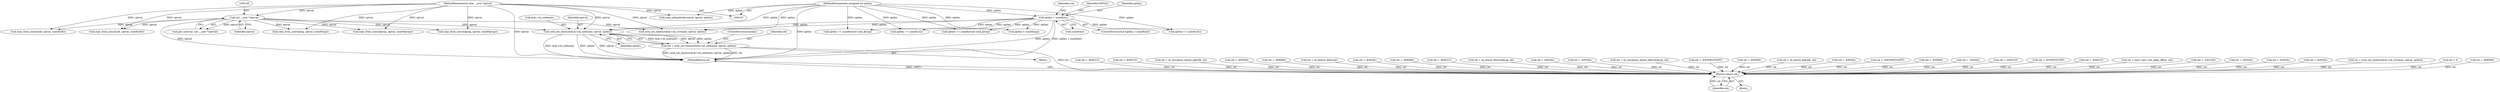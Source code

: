 digraph "0_linux_b98b0bc8c431e3ceb4b26b0dfc8db509518fb290@pointer" {
"1000582" [label="(Call,sock_set_timeout(&sk->sk_sndtimeo, optval, optlen))"];
"1000147" [label="(Call,(int __user *)optval)"];
"1000111" [label="(MethodParameterIn,char __user *optval)"];
"1000137" [label="(Call,optlen < sizeof(int))"];
"1000112" [label="(MethodParameterIn,unsigned int optlen)"];
"1000580" [label="(Call,ret = sock_set_timeout(&sk->sk_sndtimeo, optval, optlen))"];
"1000888" [label="(Return,return ret;)"];
"1000668" [label="(Call,copy_from_user(&fprog, optval, sizeof(fprog)))"];
"1000602" [label="(Call,ret = -EFAULT)"];
"1000694" [label="(Call,ret = -EFAULT)"];
"1000706" [label="(Call,ret = sk_reuseport_attach_bpf(ufd, sk))"];
"1000138" [label="(Identifier,optlen)"];
"1000607" [label="(Call,copy_from_user(&fprog, optval, sizeof(fprog)))"];
"1000699" [label="(Call,copy_from_user(&ufd, optval, sizeof(ufd)))"];
"1000583" [label="(Call,&sk->sk_sndtimeo)"];
"1000826" [label="(Call,ret = -EPERM)"];
"1000588" [label="(Identifier,optlen)"];
"1000688" [label="(Call,optlen == sizeof(u32))"];
"1000889" [label="(Identifier,ret)"];
"1000163" [label="(Block,)"];
"1000136" [label="(ControlStructure,if (optlen < sizeof(int)))"];
"1000251" [label="(Call,ret = -EPERM)"];
"1000713" [label="(Call,ret = sk_detach_filter(sk))"];
"1000622" [label="(Call,ret = -EINVAL)"];
"1000726" [label="(Call,ret = -EPERM)"];
"1000374" [label="(Call,ret = -EFAULT)"];
"1000614" [label="(Call,ret = sk_attach_filter(&fprog, sk))"];
"1000627" [label="(Call,optlen == sizeof(u32))"];
"1000591" [label="(Call,ret = -EINVAL)"];
"1000888" [label="(Return,return ret;)"];
"1000478" [label="(Call,ret = -EINVAL)"];
"1000113" [label="(Block,)"];
"1000675" [label="(Call,ret = sk_reuseport_attach_filter(&fprog, sk))"];
"1000881" [label="(Call,ret = -ENOPROTOOPT)"];
"1000571" [label="(Call,sock_set_timeout(&sk->sk_rcvtimeo, optval, optlen))"];
"1000596" [label="(Call,optlen == sizeof(struct sock_fprog))"];
"1000147" [label="(Call,(int __user *)optval)"];
"1000111" [label="(MethodParameterIn,char __user *optval)"];
"1000349" [label="(Call,ret = -EPERM)"];
"1000356" [label="(Call,optlen < sizeof(ling))"];
"1000657" [label="(Call,optlen == sizeof(struct sock_fprog))"];
"1000645" [label="(Call,ret = sk_attach_bpf(ufd, sk))"];
"1000112" [label="(MethodParameterIn,unsigned int optlen)"];
"1000638" [label="(Call,copy_from_user(&ufd, optval, sizeof(ufd)))"];
"1000652" [label="(Call,ret = -EINVAL)"];
"1000202" [label="(Call,ret = -ENOPROTOOPT)"];
"1000580" [label="(Call,ret = sock_set_timeout(&sk->sk_sndtimeo, optval, optlen))"];
"1000287" [label="(Call,ret = -EPERM)"];
"1000683" [label="(Call,ret = -EINVAL)"];
"1000145" [label="(Call,get_user(val, (int __user *)optval))"];
"1000149" [label="(Identifier,optval)"];
"1000663" [label="(Call,ret = -EFAULT)"];
"1000367" [label="(Call,copy_from_user(&ling, optval, sizeof(ling)))"];
"1000589" [label="(ControlStructure,break;)"];
"1000798" [label="(Call,ret = -EOPNOTSUPP)"];
"1000582" [label="(Call,sock_set_timeout(&sk->sk_sndtimeo, optval, optlen))"];
"1000633" [label="(Call,ret = -EFAULT)"];
"1000132" [label="(Call,sock_setbindtodevice(sk, optval, optlen))"];
"1000139" [label="(Call,sizeof(int))"];
"1000137" [label="(Call,optlen < sizeof(int))"];
"1000792" [label="(Call,ret = sock->ops->set_peek_off(sk, val))"];
"1000587" [label="(Identifier,optval)"];
"1000146" [label="(Identifier,val)"];
"1000171" [label="(Call,ret = -EACCES)"];
"1000890" [label="(MethodReturn,int)"];
"1000143" [label="(Identifier,EINVAL)"];
"1000519" [label="(Call,ret = -EINVAL)"];
"1000361" [label="(Call,ret = -EINVAL)"];
"1000836" [label="(Call,ret = -EINVAL)"];
"1000569" [label="(Call,ret = sock_set_timeout(&sk->sk_rcvtimeo, optval, optlen))"];
"1000124" [label="(Call,ret = 0)"];
"1000762" [label="(Call,ret = -EPERM)"];
"1000581" [label="(Identifier,ret)"];
"1000582" -> "1000580"  [label="AST: "];
"1000582" -> "1000588"  [label="CFG: "];
"1000583" -> "1000582"  [label="AST: "];
"1000587" -> "1000582"  [label="AST: "];
"1000588" -> "1000582"  [label="AST: "];
"1000580" -> "1000582"  [label="CFG: "];
"1000582" -> "1000890"  [label="DDG: &sk->sk_sndtimeo"];
"1000582" -> "1000890"  [label="DDG: optlen"];
"1000582" -> "1000890"  [label="DDG: optval"];
"1000582" -> "1000580"  [label="DDG: &sk->sk_sndtimeo"];
"1000582" -> "1000580"  [label="DDG: optval"];
"1000582" -> "1000580"  [label="DDG: optlen"];
"1000147" -> "1000582"  [label="DDG: optval"];
"1000111" -> "1000582"  [label="DDG: optval"];
"1000137" -> "1000582"  [label="DDG: optlen"];
"1000112" -> "1000582"  [label="DDG: optlen"];
"1000147" -> "1000145"  [label="AST: "];
"1000147" -> "1000149"  [label="CFG: "];
"1000148" -> "1000147"  [label="AST: "];
"1000149" -> "1000147"  [label="AST: "];
"1000145" -> "1000147"  [label="CFG: "];
"1000147" -> "1000890"  [label="DDG: optval"];
"1000147" -> "1000145"  [label="DDG: optval"];
"1000111" -> "1000147"  [label="DDG: optval"];
"1000147" -> "1000367"  [label="DDG: optval"];
"1000147" -> "1000571"  [label="DDG: optval"];
"1000147" -> "1000607"  [label="DDG: optval"];
"1000147" -> "1000638"  [label="DDG: optval"];
"1000147" -> "1000668"  [label="DDG: optval"];
"1000147" -> "1000699"  [label="DDG: optval"];
"1000111" -> "1000107"  [label="AST: "];
"1000111" -> "1000890"  [label="DDG: optval"];
"1000111" -> "1000132"  [label="DDG: optval"];
"1000111" -> "1000367"  [label="DDG: optval"];
"1000111" -> "1000571"  [label="DDG: optval"];
"1000111" -> "1000607"  [label="DDG: optval"];
"1000111" -> "1000638"  [label="DDG: optval"];
"1000111" -> "1000668"  [label="DDG: optval"];
"1000111" -> "1000699"  [label="DDG: optval"];
"1000137" -> "1000136"  [label="AST: "];
"1000137" -> "1000139"  [label="CFG: "];
"1000138" -> "1000137"  [label="AST: "];
"1000139" -> "1000137"  [label="AST: "];
"1000143" -> "1000137"  [label="CFG: "];
"1000146" -> "1000137"  [label="CFG: "];
"1000137" -> "1000890"  [label="DDG: optlen"];
"1000137" -> "1000890"  [label="DDG: optlen < sizeof(int)"];
"1000112" -> "1000137"  [label="DDG: optlen"];
"1000137" -> "1000356"  [label="DDG: optlen"];
"1000137" -> "1000571"  [label="DDG: optlen"];
"1000137" -> "1000596"  [label="DDG: optlen"];
"1000137" -> "1000627"  [label="DDG: optlen"];
"1000137" -> "1000657"  [label="DDG: optlen"];
"1000137" -> "1000688"  [label="DDG: optlen"];
"1000112" -> "1000107"  [label="AST: "];
"1000112" -> "1000890"  [label="DDG: optlen"];
"1000112" -> "1000132"  [label="DDG: optlen"];
"1000112" -> "1000356"  [label="DDG: optlen"];
"1000112" -> "1000571"  [label="DDG: optlen"];
"1000112" -> "1000596"  [label="DDG: optlen"];
"1000112" -> "1000627"  [label="DDG: optlen"];
"1000112" -> "1000657"  [label="DDG: optlen"];
"1000112" -> "1000688"  [label="DDG: optlen"];
"1000580" -> "1000163"  [label="AST: "];
"1000581" -> "1000580"  [label="AST: "];
"1000589" -> "1000580"  [label="CFG: "];
"1000580" -> "1000890"  [label="DDG: sock_set_timeout(&sk->sk_sndtimeo, optval, optlen)"];
"1000580" -> "1000890"  [label="DDG: ret"];
"1000580" -> "1000888"  [label="DDG: ret"];
"1000888" -> "1000113"  [label="AST: "];
"1000888" -> "1000889"  [label="CFG: "];
"1000889" -> "1000888"  [label="AST: "];
"1000890" -> "1000888"  [label="CFG: "];
"1000888" -> "1000890"  [label="DDG: <RET>"];
"1000889" -> "1000888"  [label="DDG: ret"];
"1000713" -> "1000888"  [label="DDG: ret"];
"1000171" -> "1000888"  [label="DDG: ret"];
"1000519" -> "1000888"  [label="DDG: ret"];
"1000726" -> "1000888"  [label="DDG: ret"];
"1000569" -> "1000888"  [label="DDG: ret"];
"1000633" -> "1000888"  [label="DDG: ret"];
"1000836" -> "1000888"  [label="DDG: ret"];
"1000124" -> "1000888"  [label="DDG: ret"];
"1000694" -> "1000888"  [label="DDG: ret"];
"1000622" -> "1000888"  [label="DDG: ret"];
"1000683" -> "1000888"  [label="DDG: ret"];
"1000374" -> "1000888"  [label="DDG: ret"];
"1000675" -> "1000888"  [label="DDG: ret"];
"1000826" -> "1000888"  [label="DDG: ret"];
"1000645" -> "1000888"  [label="DDG: ret"];
"1000792" -> "1000888"  [label="DDG: ret"];
"1000663" -> "1000888"  [label="DDG: ret"];
"1000251" -> "1000888"  [label="DDG: ret"];
"1000591" -> "1000888"  [label="DDG: ret"];
"1000478" -> "1000888"  [label="DDG: ret"];
"1000798" -> "1000888"  [label="DDG: ret"];
"1000202" -> "1000888"  [label="DDG: ret"];
"1000652" -> "1000888"  [label="DDG: ret"];
"1000614" -> "1000888"  [label="DDG: ret"];
"1000349" -> "1000888"  [label="DDG: ret"];
"1000762" -> "1000888"  [label="DDG: ret"];
"1000881" -> "1000888"  [label="DDG: ret"];
"1000287" -> "1000888"  [label="DDG: ret"];
"1000361" -> "1000888"  [label="DDG: ret"];
"1000602" -> "1000888"  [label="DDG: ret"];
"1000706" -> "1000888"  [label="DDG: ret"];
}
